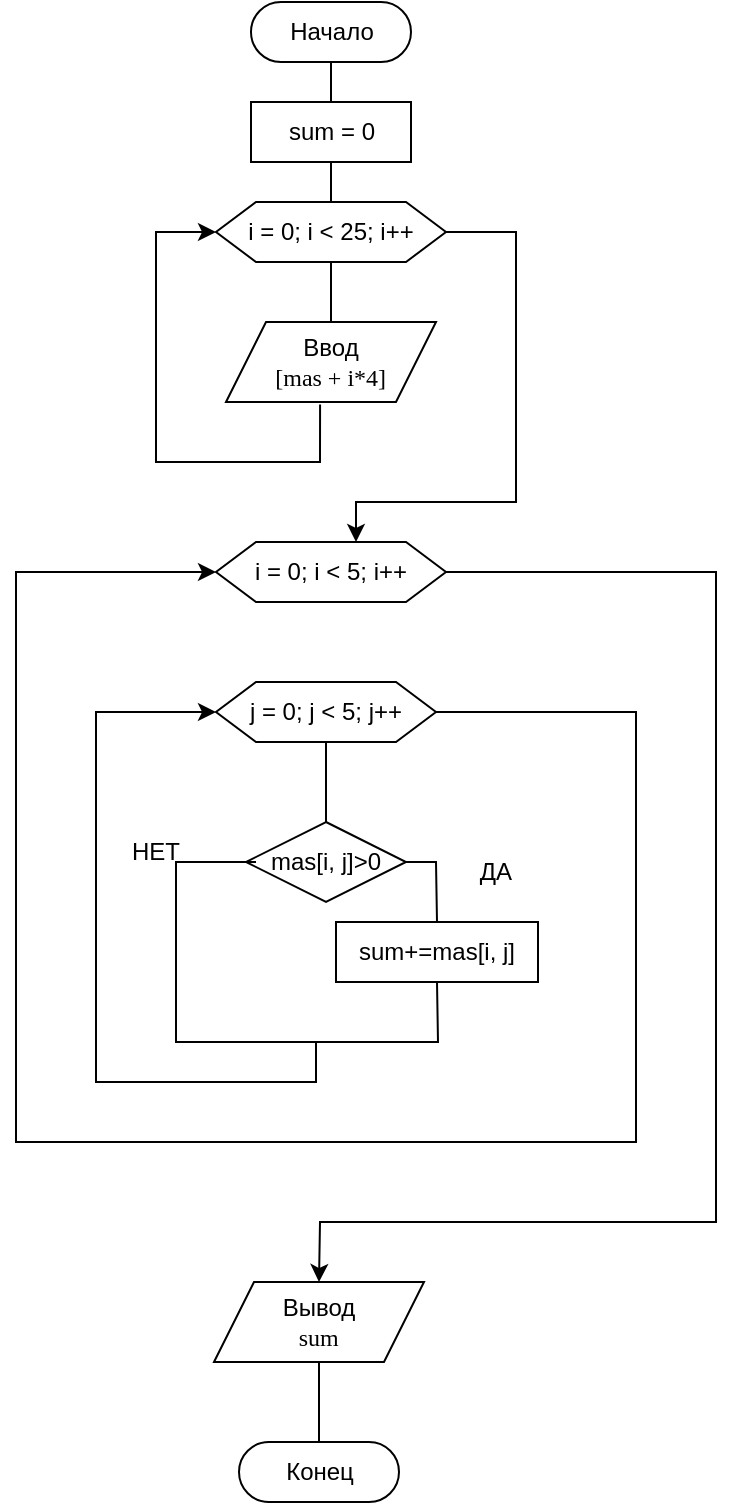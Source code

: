 <mxfile version="24.0.8" type="device">
  <diagram name="Страница — 1" id="sKsNSZGLWStOT0Do7ozX">
    <mxGraphModel dx="666" dy="1594" grid="1" gridSize="10" guides="1" tooltips="1" connect="1" arrows="1" fold="1" page="1" pageScale="1" pageWidth="827" pageHeight="1169" math="0" shadow="0">
      <root>
        <mxCell id="0" />
        <mxCell id="1" parent="0" />
        <mxCell id="LGNBoOKkBdpqijX-xDUZ-1" value="Начало" style="rounded=1;whiteSpace=wrap;html=1;arcSize=50;" vertex="1" parent="1">
          <mxGeometry x="327.5" y="-30" width="80" height="30" as="geometry" />
        </mxCell>
        <mxCell id="LGNBoOKkBdpqijX-xDUZ-2" value="&lt;font style=&quot;font-size: 12px;&quot;&gt;Ввод&lt;/font&gt;&lt;div style=&quot;&quot;&gt;&lt;font style=&quot;font-size: 12px;&quot;&gt;&lt;span style=&quot;background-color: transparent; font-family: &amp;quot;Times New Roman&amp;quot;, serif; text-align: left;&quot;&gt;&amp;nbsp;[mas + i*4]&lt;/span&gt;&amp;nbsp;&lt;/font&gt;&lt;/div&gt;" style="shape=parallelogram;perimeter=parallelogramPerimeter;whiteSpace=wrap;html=1;fixedSize=1;" vertex="1" parent="1">
          <mxGeometry x="315" y="130" width="105" height="40" as="geometry" />
        </mxCell>
        <mxCell id="LGNBoOKkBdpqijX-xDUZ-4" value="i = 0; i &amp;lt; 5; i++" style="shape=hexagon;perimeter=hexagonPerimeter2;whiteSpace=wrap;html=1;fixedSize=1;" vertex="1" parent="1">
          <mxGeometry x="310" y="240" width="115" height="30" as="geometry" />
        </mxCell>
        <mxCell id="LGNBoOKkBdpqijX-xDUZ-5" value="i = 0; i &amp;lt; 25; i++" style="shape=hexagon;perimeter=hexagonPerimeter2;whiteSpace=wrap;html=1;fixedSize=1;" vertex="1" parent="1">
          <mxGeometry x="310" y="70" width="115" height="30" as="geometry" />
        </mxCell>
        <mxCell id="LGNBoOKkBdpqijX-xDUZ-7" value="" style="endArrow=classic;html=1;rounded=0;exitX=0.448;exitY=1.03;exitDx=0;exitDy=0;exitPerimeter=0;entryX=0;entryY=0.5;entryDx=0;entryDy=0;" edge="1" parent="1" source="LGNBoOKkBdpqijX-xDUZ-2" target="LGNBoOKkBdpqijX-xDUZ-5">
          <mxGeometry width="50" height="50" relative="1" as="geometry">
            <mxPoint x="320" y="190" as="sourcePoint" />
            <mxPoint x="280" y="40" as="targetPoint" />
            <Array as="points">
              <mxPoint x="362" y="200" />
              <mxPoint x="280" y="200" />
              <mxPoint x="280" y="85" />
            </Array>
          </mxGeometry>
        </mxCell>
        <mxCell id="LGNBoOKkBdpqijX-xDUZ-8" value="j = 0; j &amp;lt; 5; j++" style="shape=hexagon;perimeter=hexagonPerimeter2;whiteSpace=wrap;html=1;fixedSize=1;" vertex="1" parent="1">
          <mxGeometry x="310" y="310" width="110" height="30" as="geometry" />
        </mxCell>
        <mxCell id="LGNBoOKkBdpqijX-xDUZ-9" value="mas[i, j]&amp;gt;0" style="rhombus;whiteSpace=wrap;html=1;" vertex="1" parent="1">
          <mxGeometry x="325" y="380" width="80" height="40" as="geometry" />
        </mxCell>
        <mxCell id="LGNBoOKkBdpqijX-xDUZ-10" value="sum+=mas[i, j]" style="rounded=0;whiteSpace=wrap;html=1;" vertex="1" parent="1">
          <mxGeometry x="370" y="430" width="101" height="30" as="geometry" />
        </mxCell>
        <mxCell id="LGNBoOKkBdpqijX-xDUZ-13" value="sum = 0" style="rounded=0;whiteSpace=wrap;html=1;" vertex="1" parent="1">
          <mxGeometry x="327.5" y="20" width="80" height="30" as="geometry" />
        </mxCell>
        <mxCell id="LGNBoOKkBdpqijX-xDUZ-14" value="ДА" style="text;html=1;align=center;verticalAlign=middle;whiteSpace=wrap;rounded=0;" vertex="1" parent="1">
          <mxGeometry x="420" y="390" width="60" height="30" as="geometry" />
        </mxCell>
        <mxCell id="LGNBoOKkBdpqijX-xDUZ-15" value="НЕТ" style="text;html=1;align=center;verticalAlign=middle;whiteSpace=wrap;rounded=0;" vertex="1" parent="1">
          <mxGeometry x="250" y="380" width="60" height="30" as="geometry" />
        </mxCell>
        <mxCell id="LGNBoOKkBdpqijX-xDUZ-17" value="" style="endArrow=classic;html=1;rounded=0;entryX=0;entryY=0.5;entryDx=0;entryDy=0;" edge="1" parent="1" target="LGNBoOKkBdpqijX-xDUZ-8">
          <mxGeometry width="50" height="50" relative="1" as="geometry">
            <mxPoint x="330" y="400" as="sourcePoint" />
            <mxPoint x="380" y="350" as="targetPoint" />
            <Array as="points">
              <mxPoint x="290" y="400" />
              <mxPoint x="290" y="490" />
              <mxPoint x="360" y="490" />
              <mxPoint x="360" y="510" />
              <mxPoint x="250" y="510" />
              <mxPoint x="250" y="325" />
            </Array>
          </mxGeometry>
        </mxCell>
        <mxCell id="LGNBoOKkBdpqijX-xDUZ-23" value="" style="endArrow=none;html=1;rounded=0;exitX=0.5;exitY=1;exitDx=0;exitDy=0;" edge="1" parent="1" source="LGNBoOKkBdpqijX-xDUZ-10">
          <mxGeometry width="50" height="50" relative="1" as="geometry">
            <mxPoint x="330" y="400" as="sourcePoint" />
            <mxPoint x="360" y="490" as="targetPoint" />
            <Array as="points">
              <mxPoint x="421" y="490" />
            </Array>
          </mxGeometry>
        </mxCell>
        <mxCell id="LGNBoOKkBdpqijX-xDUZ-24" value="" style="endArrow=none;html=1;rounded=0;exitX=1;exitY=0.5;exitDx=0;exitDy=0;entryX=0.5;entryY=0;entryDx=0;entryDy=0;" edge="1" parent="1" source="LGNBoOKkBdpqijX-xDUZ-9" target="LGNBoOKkBdpqijX-xDUZ-10">
          <mxGeometry width="50" height="50" relative="1" as="geometry">
            <mxPoint x="330" y="400" as="sourcePoint" />
            <mxPoint x="380" y="350" as="targetPoint" />
            <Array as="points">
              <mxPoint x="420" y="400" />
            </Array>
          </mxGeometry>
        </mxCell>
        <mxCell id="LGNBoOKkBdpqijX-xDUZ-25" value="" style="endArrow=none;html=1;rounded=0;entryX=0.5;entryY=0;entryDx=0;entryDy=0;exitX=0.5;exitY=1;exitDx=0;exitDy=0;" edge="1" parent="1" source="LGNBoOKkBdpqijX-xDUZ-8" target="LGNBoOKkBdpqijX-xDUZ-9">
          <mxGeometry width="50" height="50" relative="1" as="geometry">
            <mxPoint x="370" y="340" as="sourcePoint" />
            <mxPoint x="380" y="350" as="targetPoint" />
          </mxGeometry>
        </mxCell>
        <mxCell id="LGNBoOKkBdpqijX-xDUZ-26" value="" style="endArrow=classic;html=1;rounded=0;exitX=1;exitY=0.5;exitDx=0;exitDy=0;entryX=0;entryY=0.5;entryDx=0;entryDy=0;" edge="1" parent="1" source="LGNBoOKkBdpqijX-xDUZ-8" target="LGNBoOKkBdpqijX-xDUZ-4">
          <mxGeometry width="50" height="50" relative="1" as="geometry">
            <mxPoint x="330" y="400" as="sourcePoint" />
            <mxPoint x="380" y="350" as="targetPoint" />
            <Array as="points">
              <mxPoint x="520" y="325" />
              <mxPoint x="520" y="540" />
              <mxPoint x="210" y="540" />
              <mxPoint x="210" y="255" />
            </Array>
          </mxGeometry>
        </mxCell>
        <mxCell id="LGNBoOKkBdpqijX-xDUZ-27" value="" style="endArrow=none;html=1;rounded=0;entryX=0.5;entryY=1;entryDx=0;entryDy=0;exitX=0.5;exitY=0;exitDx=0;exitDy=0;" edge="1" parent="1" source="LGNBoOKkBdpqijX-xDUZ-2" target="LGNBoOKkBdpqijX-xDUZ-5">
          <mxGeometry width="50" height="50" relative="1" as="geometry">
            <mxPoint x="330" y="250" as="sourcePoint" />
            <mxPoint x="380" y="200" as="targetPoint" />
          </mxGeometry>
        </mxCell>
        <mxCell id="LGNBoOKkBdpqijX-xDUZ-28" value="" style="endArrow=none;html=1;rounded=0;entryX=0.5;entryY=1;entryDx=0;entryDy=0;exitX=0.5;exitY=0;exitDx=0;exitDy=0;" edge="1" parent="1" source="LGNBoOKkBdpqijX-xDUZ-5" target="LGNBoOKkBdpqijX-xDUZ-13">
          <mxGeometry width="50" height="50" relative="1" as="geometry">
            <mxPoint x="330" y="250" as="sourcePoint" />
            <mxPoint x="380" y="200" as="targetPoint" />
          </mxGeometry>
        </mxCell>
        <mxCell id="LGNBoOKkBdpqijX-xDUZ-29" value="" style="endArrow=none;html=1;rounded=0;exitX=0.5;exitY=1;exitDx=0;exitDy=0;entryX=0.5;entryY=0;entryDx=0;entryDy=0;" edge="1" parent="1" source="LGNBoOKkBdpqijX-xDUZ-1" target="LGNBoOKkBdpqijX-xDUZ-13">
          <mxGeometry width="50" height="50" relative="1" as="geometry">
            <mxPoint x="330" y="20" as="sourcePoint" />
            <mxPoint x="380" y="-30" as="targetPoint" />
          </mxGeometry>
        </mxCell>
        <mxCell id="LGNBoOKkBdpqijX-xDUZ-30" value="" style="endArrow=classic;html=1;rounded=0;exitX=1;exitY=0.5;exitDx=0;exitDy=0;" edge="1" parent="1" source="LGNBoOKkBdpqijX-xDUZ-5">
          <mxGeometry width="50" height="50" relative="1" as="geometry">
            <mxPoint x="330" y="290" as="sourcePoint" />
            <mxPoint x="380" y="240" as="targetPoint" />
            <Array as="points">
              <mxPoint x="460" y="85" />
              <mxPoint x="460" y="220" />
              <mxPoint x="380" y="220" />
            </Array>
          </mxGeometry>
        </mxCell>
        <mxCell id="LGNBoOKkBdpqijX-xDUZ-32" value="&lt;font style=&quot;font-size: 12px;&quot;&gt;Вывод&lt;/font&gt;&lt;div style=&quot;&quot;&gt;&lt;font style=&quot;font-size: 12px;&quot;&gt;&lt;span style=&quot;background-color: transparent; font-family: &amp;quot;Times New Roman&amp;quot;, serif; text-align: left;&quot;&gt;&amp;nbsp;sum&lt;/span&gt;&amp;nbsp;&lt;/font&gt;&lt;/div&gt;" style="shape=parallelogram;perimeter=parallelogramPerimeter;whiteSpace=wrap;html=1;fixedSize=1;" vertex="1" parent="1">
          <mxGeometry x="309" y="610" width="105" height="40" as="geometry" />
        </mxCell>
        <mxCell id="LGNBoOKkBdpqijX-xDUZ-33" value="" style="endArrow=classic;html=1;rounded=0;exitX=1;exitY=0.5;exitDx=0;exitDy=0;entryX=0.5;entryY=0;entryDx=0;entryDy=0;" edge="1" parent="1" source="LGNBoOKkBdpqijX-xDUZ-4" target="LGNBoOKkBdpqijX-xDUZ-32">
          <mxGeometry width="50" height="50" relative="1" as="geometry">
            <mxPoint x="330" y="490" as="sourcePoint" />
            <mxPoint x="380" y="440" as="targetPoint" />
            <Array as="points">
              <mxPoint x="560" y="255" />
              <mxPoint x="560" y="580" />
              <mxPoint x="362" y="580" />
            </Array>
          </mxGeometry>
        </mxCell>
        <mxCell id="LGNBoOKkBdpqijX-xDUZ-34" value="Конец" style="rounded=1;whiteSpace=wrap;html=1;arcSize=50;" vertex="1" parent="1">
          <mxGeometry x="321.5" y="690" width="80" height="30" as="geometry" />
        </mxCell>
        <mxCell id="LGNBoOKkBdpqijX-xDUZ-35" value="" style="endArrow=none;html=1;rounded=0;entryX=0.5;entryY=1;entryDx=0;entryDy=0;exitX=0.5;exitY=0;exitDx=0;exitDy=0;" edge="1" parent="1" source="LGNBoOKkBdpqijX-xDUZ-34" target="LGNBoOKkBdpqijX-xDUZ-32">
          <mxGeometry width="50" height="50" relative="1" as="geometry">
            <mxPoint x="330" y="610" as="sourcePoint" />
            <mxPoint x="380" y="560" as="targetPoint" />
          </mxGeometry>
        </mxCell>
      </root>
    </mxGraphModel>
  </diagram>
</mxfile>
